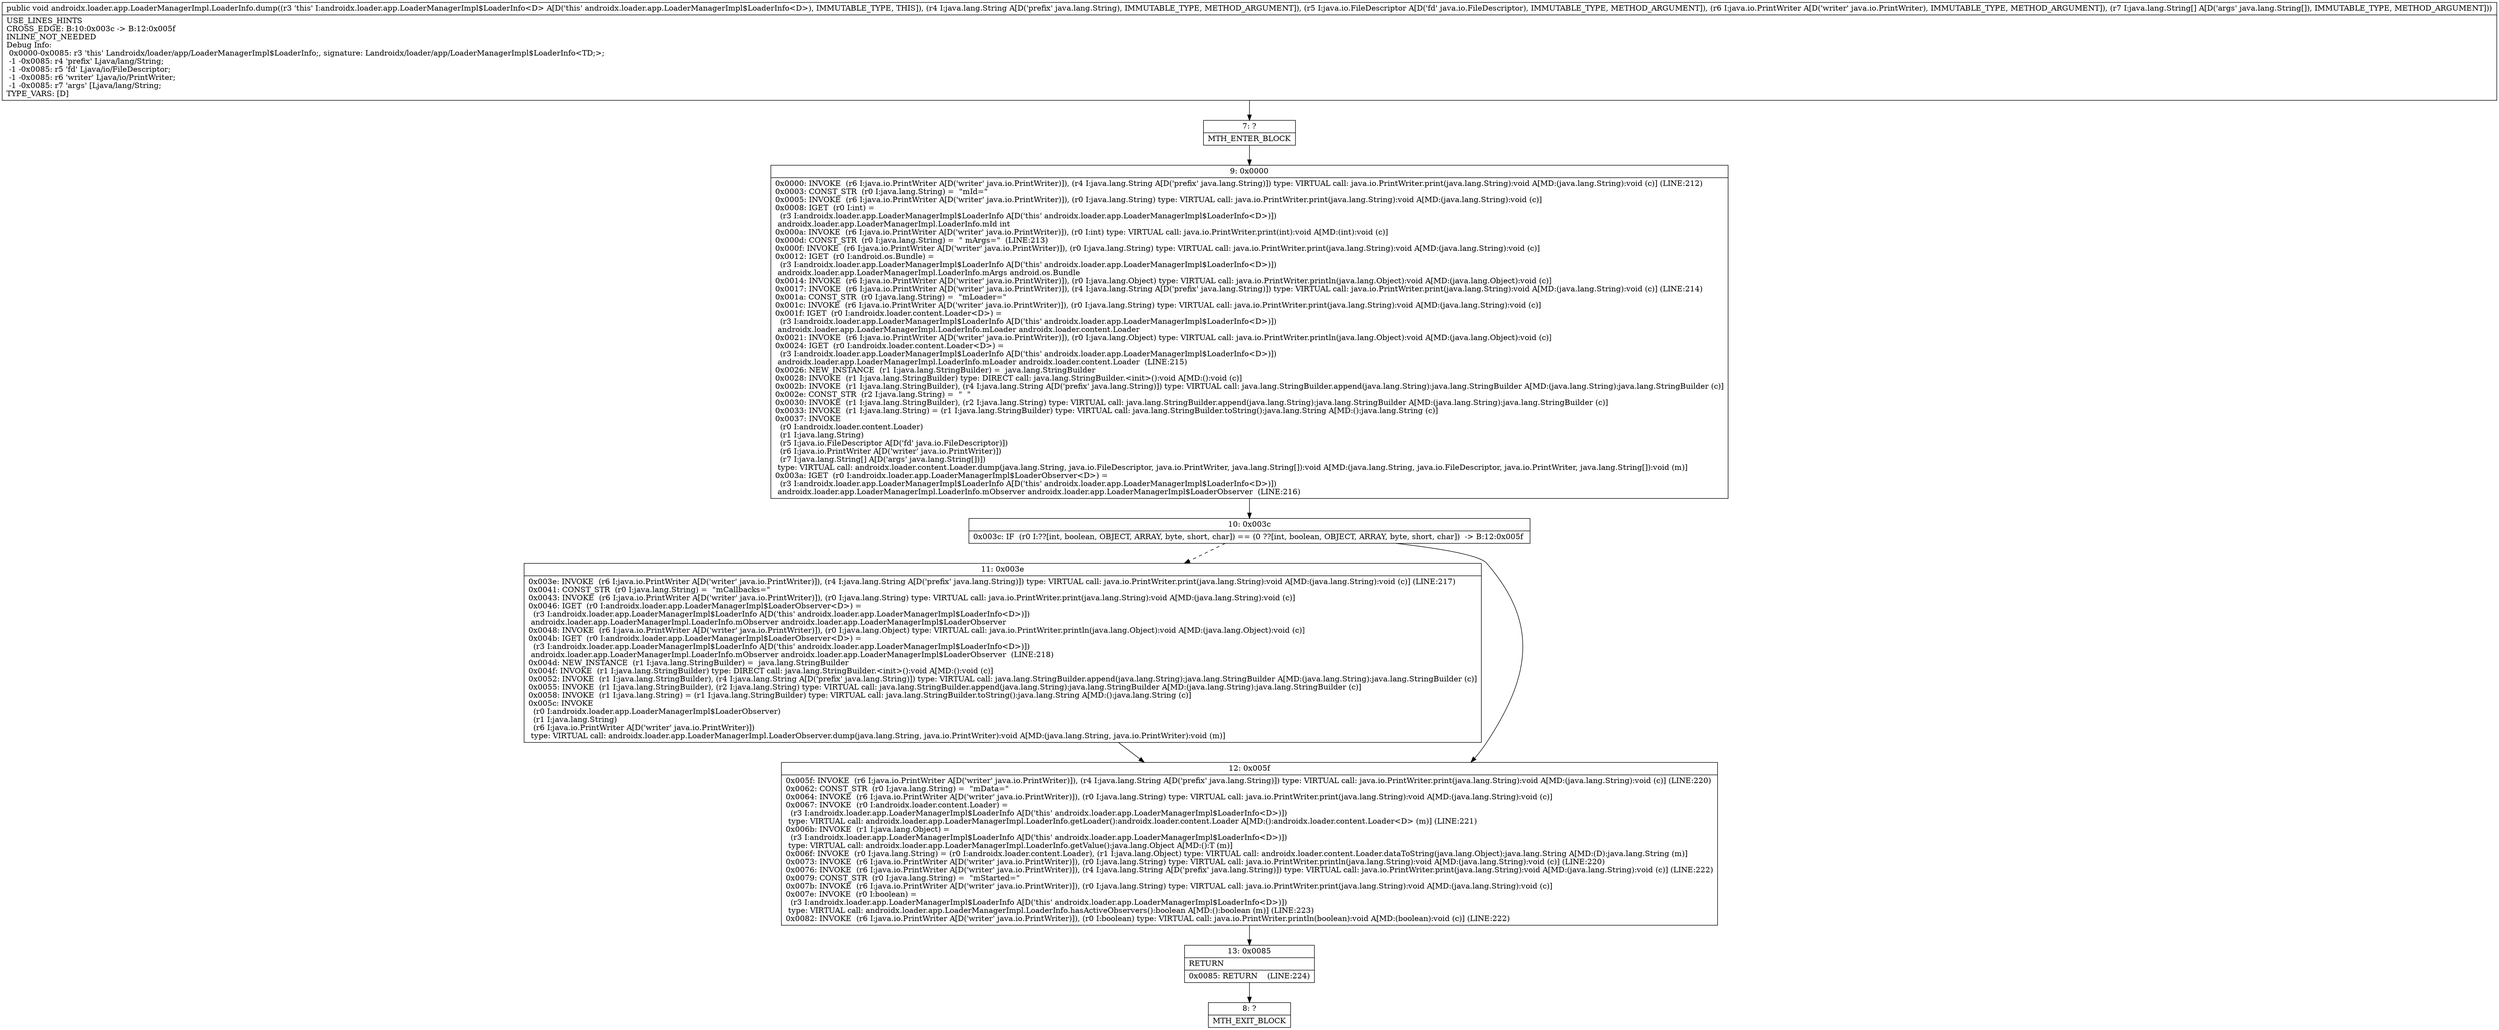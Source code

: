 digraph "CFG forandroidx.loader.app.LoaderManagerImpl.LoaderInfo.dump(Ljava\/lang\/String;Ljava\/io\/FileDescriptor;Ljava\/io\/PrintWriter;[Ljava\/lang\/String;)V" {
Node_7 [shape=record,label="{7\:\ ?|MTH_ENTER_BLOCK\l}"];
Node_9 [shape=record,label="{9\:\ 0x0000|0x0000: INVOKE  (r6 I:java.io.PrintWriter A[D('writer' java.io.PrintWriter)]), (r4 I:java.lang.String A[D('prefix' java.lang.String)]) type: VIRTUAL call: java.io.PrintWriter.print(java.lang.String):void A[MD:(java.lang.String):void (c)] (LINE:212)\l0x0003: CONST_STR  (r0 I:java.lang.String) =  \"mId=\" \l0x0005: INVOKE  (r6 I:java.io.PrintWriter A[D('writer' java.io.PrintWriter)]), (r0 I:java.lang.String) type: VIRTUAL call: java.io.PrintWriter.print(java.lang.String):void A[MD:(java.lang.String):void (c)]\l0x0008: IGET  (r0 I:int) = \l  (r3 I:androidx.loader.app.LoaderManagerImpl$LoaderInfo A[D('this' androidx.loader.app.LoaderManagerImpl$LoaderInfo\<D\>)])\l androidx.loader.app.LoaderManagerImpl.LoaderInfo.mId int \l0x000a: INVOKE  (r6 I:java.io.PrintWriter A[D('writer' java.io.PrintWriter)]), (r0 I:int) type: VIRTUAL call: java.io.PrintWriter.print(int):void A[MD:(int):void (c)]\l0x000d: CONST_STR  (r0 I:java.lang.String) =  \" mArgs=\"  (LINE:213)\l0x000f: INVOKE  (r6 I:java.io.PrintWriter A[D('writer' java.io.PrintWriter)]), (r0 I:java.lang.String) type: VIRTUAL call: java.io.PrintWriter.print(java.lang.String):void A[MD:(java.lang.String):void (c)]\l0x0012: IGET  (r0 I:android.os.Bundle) = \l  (r3 I:androidx.loader.app.LoaderManagerImpl$LoaderInfo A[D('this' androidx.loader.app.LoaderManagerImpl$LoaderInfo\<D\>)])\l androidx.loader.app.LoaderManagerImpl.LoaderInfo.mArgs android.os.Bundle \l0x0014: INVOKE  (r6 I:java.io.PrintWriter A[D('writer' java.io.PrintWriter)]), (r0 I:java.lang.Object) type: VIRTUAL call: java.io.PrintWriter.println(java.lang.Object):void A[MD:(java.lang.Object):void (c)]\l0x0017: INVOKE  (r6 I:java.io.PrintWriter A[D('writer' java.io.PrintWriter)]), (r4 I:java.lang.String A[D('prefix' java.lang.String)]) type: VIRTUAL call: java.io.PrintWriter.print(java.lang.String):void A[MD:(java.lang.String):void (c)] (LINE:214)\l0x001a: CONST_STR  (r0 I:java.lang.String) =  \"mLoader=\" \l0x001c: INVOKE  (r6 I:java.io.PrintWriter A[D('writer' java.io.PrintWriter)]), (r0 I:java.lang.String) type: VIRTUAL call: java.io.PrintWriter.print(java.lang.String):void A[MD:(java.lang.String):void (c)]\l0x001f: IGET  (r0 I:androidx.loader.content.Loader\<D\>) = \l  (r3 I:androidx.loader.app.LoaderManagerImpl$LoaderInfo A[D('this' androidx.loader.app.LoaderManagerImpl$LoaderInfo\<D\>)])\l androidx.loader.app.LoaderManagerImpl.LoaderInfo.mLoader androidx.loader.content.Loader \l0x0021: INVOKE  (r6 I:java.io.PrintWriter A[D('writer' java.io.PrintWriter)]), (r0 I:java.lang.Object) type: VIRTUAL call: java.io.PrintWriter.println(java.lang.Object):void A[MD:(java.lang.Object):void (c)]\l0x0024: IGET  (r0 I:androidx.loader.content.Loader\<D\>) = \l  (r3 I:androidx.loader.app.LoaderManagerImpl$LoaderInfo A[D('this' androidx.loader.app.LoaderManagerImpl$LoaderInfo\<D\>)])\l androidx.loader.app.LoaderManagerImpl.LoaderInfo.mLoader androidx.loader.content.Loader  (LINE:215)\l0x0026: NEW_INSTANCE  (r1 I:java.lang.StringBuilder) =  java.lang.StringBuilder \l0x0028: INVOKE  (r1 I:java.lang.StringBuilder) type: DIRECT call: java.lang.StringBuilder.\<init\>():void A[MD:():void (c)]\l0x002b: INVOKE  (r1 I:java.lang.StringBuilder), (r4 I:java.lang.String A[D('prefix' java.lang.String)]) type: VIRTUAL call: java.lang.StringBuilder.append(java.lang.String):java.lang.StringBuilder A[MD:(java.lang.String):java.lang.StringBuilder (c)]\l0x002e: CONST_STR  (r2 I:java.lang.String) =  \"  \" \l0x0030: INVOKE  (r1 I:java.lang.StringBuilder), (r2 I:java.lang.String) type: VIRTUAL call: java.lang.StringBuilder.append(java.lang.String):java.lang.StringBuilder A[MD:(java.lang.String):java.lang.StringBuilder (c)]\l0x0033: INVOKE  (r1 I:java.lang.String) = (r1 I:java.lang.StringBuilder) type: VIRTUAL call: java.lang.StringBuilder.toString():java.lang.String A[MD:():java.lang.String (c)]\l0x0037: INVOKE  \l  (r0 I:androidx.loader.content.Loader)\l  (r1 I:java.lang.String)\l  (r5 I:java.io.FileDescriptor A[D('fd' java.io.FileDescriptor)])\l  (r6 I:java.io.PrintWriter A[D('writer' java.io.PrintWriter)])\l  (r7 I:java.lang.String[] A[D('args' java.lang.String[])])\l type: VIRTUAL call: androidx.loader.content.Loader.dump(java.lang.String, java.io.FileDescriptor, java.io.PrintWriter, java.lang.String[]):void A[MD:(java.lang.String, java.io.FileDescriptor, java.io.PrintWriter, java.lang.String[]):void (m)]\l0x003a: IGET  (r0 I:androidx.loader.app.LoaderManagerImpl$LoaderObserver\<D\>) = \l  (r3 I:androidx.loader.app.LoaderManagerImpl$LoaderInfo A[D('this' androidx.loader.app.LoaderManagerImpl$LoaderInfo\<D\>)])\l androidx.loader.app.LoaderManagerImpl.LoaderInfo.mObserver androidx.loader.app.LoaderManagerImpl$LoaderObserver  (LINE:216)\l}"];
Node_10 [shape=record,label="{10\:\ 0x003c|0x003c: IF  (r0 I:??[int, boolean, OBJECT, ARRAY, byte, short, char]) == (0 ??[int, boolean, OBJECT, ARRAY, byte, short, char])  \-\> B:12:0x005f \l}"];
Node_11 [shape=record,label="{11\:\ 0x003e|0x003e: INVOKE  (r6 I:java.io.PrintWriter A[D('writer' java.io.PrintWriter)]), (r4 I:java.lang.String A[D('prefix' java.lang.String)]) type: VIRTUAL call: java.io.PrintWriter.print(java.lang.String):void A[MD:(java.lang.String):void (c)] (LINE:217)\l0x0041: CONST_STR  (r0 I:java.lang.String) =  \"mCallbacks=\" \l0x0043: INVOKE  (r6 I:java.io.PrintWriter A[D('writer' java.io.PrintWriter)]), (r0 I:java.lang.String) type: VIRTUAL call: java.io.PrintWriter.print(java.lang.String):void A[MD:(java.lang.String):void (c)]\l0x0046: IGET  (r0 I:androidx.loader.app.LoaderManagerImpl$LoaderObserver\<D\>) = \l  (r3 I:androidx.loader.app.LoaderManagerImpl$LoaderInfo A[D('this' androidx.loader.app.LoaderManagerImpl$LoaderInfo\<D\>)])\l androidx.loader.app.LoaderManagerImpl.LoaderInfo.mObserver androidx.loader.app.LoaderManagerImpl$LoaderObserver \l0x0048: INVOKE  (r6 I:java.io.PrintWriter A[D('writer' java.io.PrintWriter)]), (r0 I:java.lang.Object) type: VIRTUAL call: java.io.PrintWriter.println(java.lang.Object):void A[MD:(java.lang.Object):void (c)]\l0x004b: IGET  (r0 I:androidx.loader.app.LoaderManagerImpl$LoaderObserver\<D\>) = \l  (r3 I:androidx.loader.app.LoaderManagerImpl$LoaderInfo A[D('this' androidx.loader.app.LoaderManagerImpl$LoaderInfo\<D\>)])\l androidx.loader.app.LoaderManagerImpl.LoaderInfo.mObserver androidx.loader.app.LoaderManagerImpl$LoaderObserver  (LINE:218)\l0x004d: NEW_INSTANCE  (r1 I:java.lang.StringBuilder) =  java.lang.StringBuilder \l0x004f: INVOKE  (r1 I:java.lang.StringBuilder) type: DIRECT call: java.lang.StringBuilder.\<init\>():void A[MD:():void (c)]\l0x0052: INVOKE  (r1 I:java.lang.StringBuilder), (r4 I:java.lang.String A[D('prefix' java.lang.String)]) type: VIRTUAL call: java.lang.StringBuilder.append(java.lang.String):java.lang.StringBuilder A[MD:(java.lang.String):java.lang.StringBuilder (c)]\l0x0055: INVOKE  (r1 I:java.lang.StringBuilder), (r2 I:java.lang.String) type: VIRTUAL call: java.lang.StringBuilder.append(java.lang.String):java.lang.StringBuilder A[MD:(java.lang.String):java.lang.StringBuilder (c)]\l0x0058: INVOKE  (r1 I:java.lang.String) = (r1 I:java.lang.StringBuilder) type: VIRTUAL call: java.lang.StringBuilder.toString():java.lang.String A[MD:():java.lang.String (c)]\l0x005c: INVOKE  \l  (r0 I:androidx.loader.app.LoaderManagerImpl$LoaderObserver)\l  (r1 I:java.lang.String)\l  (r6 I:java.io.PrintWriter A[D('writer' java.io.PrintWriter)])\l type: VIRTUAL call: androidx.loader.app.LoaderManagerImpl.LoaderObserver.dump(java.lang.String, java.io.PrintWriter):void A[MD:(java.lang.String, java.io.PrintWriter):void (m)]\l}"];
Node_12 [shape=record,label="{12\:\ 0x005f|0x005f: INVOKE  (r6 I:java.io.PrintWriter A[D('writer' java.io.PrintWriter)]), (r4 I:java.lang.String A[D('prefix' java.lang.String)]) type: VIRTUAL call: java.io.PrintWriter.print(java.lang.String):void A[MD:(java.lang.String):void (c)] (LINE:220)\l0x0062: CONST_STR  (r0 I:java.lang.String) =  \"mData=\" \l0x0064: INVOKE  (r6 I:java.io.PrintWriter A[D('writer' java.io.PrintWriter)]), (r0 I:java.lang.String) type: VIRTUAL call: java.io.PrintWriter.print(java.lang.String):void A[MD:(java.lang.String):void (c)]\l0x0067: INVOKE  (r0 I:androidx.loader.content.Loader) = \l  (r3 I:androidx.loader.app.LoaderManagerImpl$LoaderInfo A[D('this' androidx.loader.app.LoaderManagerImpl$LoaderInfo\<D\>)])\l type: VIRTUAL call: androidx.loader.app.LoaderManagerImpl.LoaderInfo.getLoader():androidx.loader.content.Loader A[MD:():androidx.loader.content.Loader\<D\> (m)] (LINE:221)\l0x006b: INVOKE  (r1 I:java.lang.Object) = \l  (r3 I:androidx.loader.app.LoaderManagerImpl$LoaderInfo A[D('this' androidx.loader.app.LoaderManagerImpl$LoaderInfo\<D\>)])\l type: VIRTUAL call: androidx.loader.app.LoaderManagerImpl.LoaderInfo.getValue():java.lang.Object A[MD:():T (m)]\l0x006f: INVOKE  (r0 I:java.lang.String) = (r0 I:androidx.loader.content.Loader), (r1 I:java.lang.Object) type: VIRTUAL call: androidx.loader.content.Loader.dataToString(java.lang.Object):java.lang.String A[MD:(D):java.lang.String (m)]\l0x0073: INVOKE  (r6 I:java.io.PrintWriter A[D('writer' java.io.PrintWriter)]), (r0 I:java.lang.String) type: VIRTUAL call: java.io.PrintWriter.println(java.lang.String):void A[MD:(java.lang.String):void (c)] (LINE:220)\l0x0076: INVOKE  (r6 I:java.io.PrintWriter A[D('writer' java.io.PrintWriter)]), (r4 I:java.lang.String A[D('prefix' java.lang.String)]) type: VIRTUAL call: java.io.PrintWriter.print(java.lang.String):void A[MD:(java.lang.String):void (c)] (LINE:222)\l0x0079: CONST_STR  (r0 I:java.lang.String) =  \"mStarted=\" \l0x007b: INVOKE  (r6 I:java.io.PrintWriter A[D('writer' java.io.PrintWriter)]), (r0 I:java.lang.String) type: VIRTUAL call: java.io.PrintWriter.print(java.lang.String):void A[MD:(java.lang.String):void (c)]\l0x007e: INVOKE  (r0 I:boolean) = \l  (r3 I:androidx.loader.app.LoaderManagerImpl$LoaderInfo A[D('this' androidx.loader.app.LoaderManagerImpl$LoaderInfo\<D\>)])\l type: VIRTUAL call: androidx.loader.app.LoaderManagerImpl.LoaderInfo.hasActiveObservers():boolean A[MD:():boolean (m)] (LINE:223)\l0x0082: INVOKE  (r6 I:java.io.PrintWriter A[D('writer' java.io.PrintWriter)]), (r0 I:boolean) type: VIRTUAL call: java.io.PrintWriter.println(boolean):void A[MD:(boolean):void (c)] (LINE:222)\l}"];
Node_13 [shape=record,label="{13\:\ 0x0085|RETURN\l|0x0085: RETURN    (LINE:224)\l}"];
Node_8 [shape=record,label="{8\:\ ?|MTH_EXIT_BLOCK\l}"];
MethodNode[shape=record,label="{public void androidx.loader.app.LoaderManagerImpl.LoaderInfo.dump((r3 'this' I:androidx.loader.app.LoaderManagerImpl$LoaderInfo\<D\> A[D('this' androidx.loader.app.LoaderManagerImpl$LoaderInfo\<D\>), IMMUTABLE_TYPE, THIS]), (r4 I:java.lang.String A[D('prefix' java.lang.String), IMMUTABLE_TYPE, METHOD_ARGUMENT]), (r5 I:java.io.FileDescriptor A[D('fd' java.io.FileDescriptor), IMMUTABLE_TYPE, METHOD_ARGUMENT]), (r6 I:java.io.PrintWriter A[D('writer' java.io.PrintWriter), IMMUTABLE_TYPE, METHOD_ARGUMENT]), (r7 I:java.lang.String[] A[D('args' java.lang.String[]), IMMUTABLE_TYPE, METHOD_ARGUMENT]))  | USE_LINES_HINTS\lCROSS_EDGE: B:10:0x003c \-\> B:12:0x005f\lINLINE_NOT_NEEDED\lDebug Info:\l  0x0000\-0x0085: r3 'this' Landroidx\/loader\/app\/LoaderManagerImpl$LoaderInfo;, signature: Landroidx\/loader\/app\/LoaderManagerImpl$LoaderInfo\<TD;\>;\l  \-1 \-0x0085: r4 'prefix' Ljava\/lang\/String;\l  \-1 \-0x0085: r5 'fd' Ljava\/io\/FileDescriptor;\l  \-1 \-0x0085: r6 'writer' Ljava\/io\/PrintWriter;\l  \-1 \-0x0085: r7 'args' [Ljava\/lang\/String;\lTYPE_VARS: [D]\l}"];
MethodNode -> Node_7;Node_7 -> Node_9;
Node_9 -> Node_10;
Node_10 -> Node_11[style=dashed];
Node_10 -> Node_12;
Node_11 -> Node_12;
Node_12 -> Node_13;
Node_13 -> Node_8;
}

